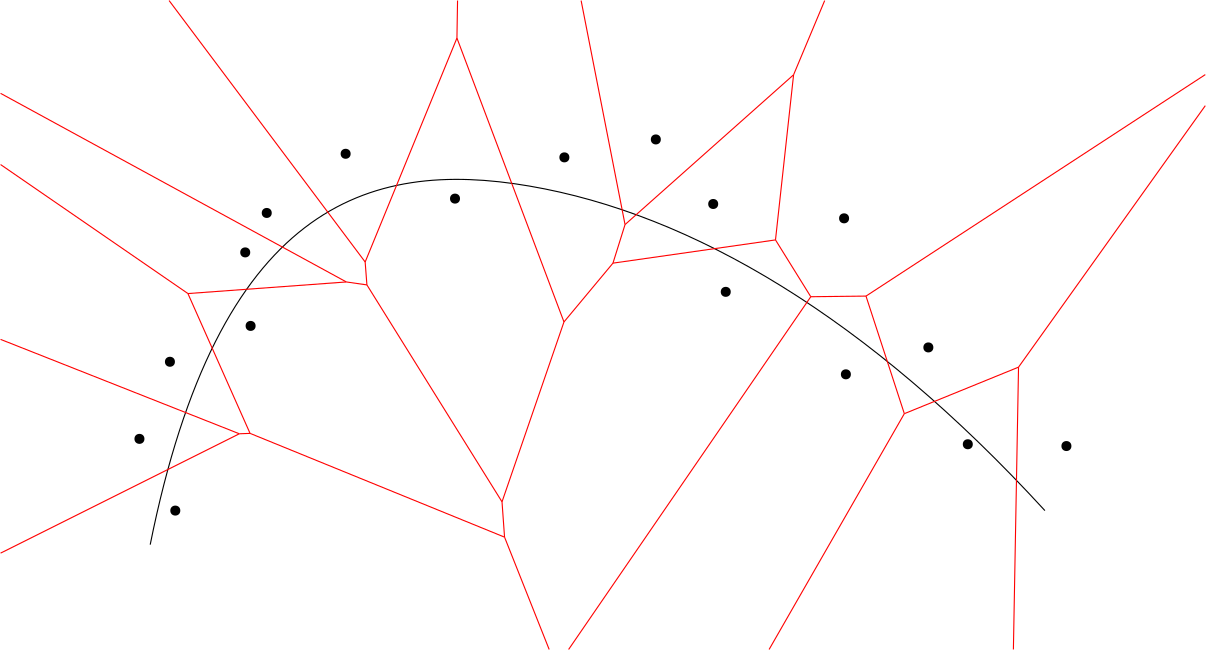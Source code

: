 <?xml version="1.0"?>
<!DOCTYPE ipe SYSTEM "ipe.dtd">
<ipe version="70107" creator="Ipe 7.1.7">
<info created="D:20150604114917" modified="D:20150604120044"/>
<ipestyle name="basic">
<symbol name="arrow/arc(spx)">
<path stroke="sym-stroke" fill="sym-stroke" pen="sym-pen">
0 0 m
-1 0.333 l
-1 -0.333 l
h
</path>
</symbol>
<symbol name="arrow/farc(spx)">
<path stroke="sym-stroke" fill="white" pen="sym-pen">
0 0 m
-1 0.333 l
-1 -0.333 l
h
</path>
</symbol>
<symbol name="arrow/ptarc(spx)">
<path stroke="sym-stroke" fill="sym-stroke" pen="sym-pen">
0 0 m
-1 0.333 l
-0.8 0 l
-1 -0.333 l
h
</path>
</symbol>
<symbol name="arrow/fptarc(spx)">
<path stroke="sym-stroke" fill="white" pen="sym-pen">
0 0 m
-1 0.333 l
-0.8 0 l
-1 -0.333 l
h
</path>
</symbol>
<symbol name="mark/circle(sx)" transformations="translations">
<path fill="sym-stroke">
0.6 0 0 0.6 0 0 e
0.4 0 0 0.4 0 0 e
</path>
</symbol>
<symbol name="mark/disk(sx)" transformations="translations">
<path fill="sym-stroke">
0.6 0 0 0.6 0 0 e
</path>
</symbol>
<symbol name="mark/fdisk(sfx)" transformations="translations">
<group>
<path fill="sym-fill">
0.5 0 0 0.5 0 0 e
</path>
<path fill="sym-stroke" fillrule="eofill">
0.6 0 0 0.6 0 0 e
0.4 0 0 0.4 0 0 e
</path>
</group>
</symbol>
<symbol name="mark/box(sx)" transformations="translations">
<path fill="sym-stroke" fillrule="eofill">
-0.6 -0.6 m
0.6 -0.6 l
0.6 0.6 l
-0.6 0.6 l
h
-0.4 -0.4 m
0.4 -0.4 l
0.4 0.4 l
-0.4 0.4 l
h
</path>
</symbol>
<symbol name="mark/square(sx)" transformations="translations">
<path fill="sym-stroke">
-0.6 -0.6 m
0.6 -0.6 l
0.6 0.6 l
-0.6 0.6 l
h
</path>
</symbol>
<symbol name="mark/fsquare(sfx)" transformations="translations">
<group>
<path fill="sym-fill">
-0.5 -0.5 m
0.5 -0.5 l
0.5 0.5 l
-0.5 0.5 l
h
</path>
<path fill="sym-stroke" fillrule="eofill">
-0.6 -0.6 m
0.6 -0.6 l
0.6 0.6 l
-0.6 0.6 l
h
-0.4 -0.4 m
0.4 -0.4 l
0.4 0.4 l
-0.4 0.4 l
h
</path>
</group>
</symbol>
<symbol name="mark/cross(sx)" transformations="translations">
<group>
<path fill="sym-stroke">
-0.43 -0.57 m
0.57 0.43 l
0.43 0.57 l
-0.57 -0.43 l
h
</path>
<path fill="sym-stroke">
-0.43 0.57 m
0.57 -0.43 l
0.43 -0.57 l
-0.57 0.43 l
h
</path>
</group>
</symbol>
<symbol name="arrow/fnormal(spx)">
<path stroke="sym-stroke" fill="white" pen="sym-pen">
0 0 m
-1 0.333 l
-1 -0.333 l
h
</path>
</symbol>
<symbol name="arrow/pointed(spx)">
<path stroke="sym-stroke" fill="sym-stroke" pen="sym-pen">
0 0 m
-1 0.333 l
-0.8 0 l
-1 -0.333 l
h
</path>
</symbol>
<symbol name="arrow/fpointed(spx)">
<path stroke="sym-stroke" fill="white" pen="sym-pen">
0 0 m
-1 0.333 l
-0.8 0 l
-1 -0.333 l
h
</path>
</symbol>
<symbol name="arrow/linear(spx)">
<path stroke="sym-stroke" pen="sym-pen">
-1 0.333 m
0 0 l
-1 -0.333 l
</path>
</symbol>
<symbol name="arrow/fdouble(spx)">
<path stroke="sym-stroke" fill="white" pen="sym-pen">
0 0 m
-1 0.333 l
-1 -0.333 l
h
-1 0 m
-2 0.333 l
-2 -0.333 l
h
</path>
</symbol>
<symbol name="arrow/double(spx)">
<path stroke="sym-stroke" fill="sym-stroke" pen="sym-pen">
0 0 m
-1 0.333 l
-1 -0.333 l
h
-1 0 m
-2 0.333 l
-2 -0.333 l
h
</path>
</symbol>
<pen name="heavier" value="0.8"/>
<pen name="fat" value="1.2"/>
<pen name="ultrafat" value="2"/>
<symbolsize name="large" value="5"/>
<symbolsize name="small" value="2"/>
<symbolsize name="tiny" value="1.1"/>
<arrowsize name="large" value="10"/>
<arrowsize name="small" value="5"/>
<arrowsize name="tiny" value="3"/>
<color name="red" value="1 0 0"/>
<color name="green" value="0 1 0"/>
<color name="blue" value="0 0 1"/>
<color name="yellow" value="1 1 0"/>
<color name="orange" value="1 0.647 0"/>
<color name="gold" value="1 0.843 0"/>
<color name="purple" value="0.627 0.125 0.941"/>
<color name="gray" value="0.745"/>
<color name="brown" value="0.647 0.165 0.165"/>
<color name="navy" value="0 0 0.502"/>
<color name="pink" value="1 0.753 0.796"/>
<color name="seagreen" value="0.18 0.545 0.341"/>
<color name="turquoise" value="0.251 0.878 0.816"/>
<color name="violet" value="0.933 0.51 0.933"/>
<color name="darkblue" value="0 0 0.545"/>
<color name="darkcyan" value="0 0.545 0.545"/>
<color name="darkgray" value="0.663"/>
<color name="darkgreen" value="0 0.392 0"/>
<color name="darkmagenta" value="0.545 0 0.545"/>
<color name="darkorange" value="1 0.549 0"/>
<color name="darkred" value="0.545 0 0"/>
<color name="lightblue" value="0.678 0.847 0.902"/>
<color name="lightcyan" value="0.878 1 1"/>
<color name="lightgray" value="0.827"/>
<color name="lightgreen" value="0.565 0.933 0.565"/>
<color name="lightyellow" value="1 1 0.878"/>
<dashstyle name="dashed" value="[4] 0"/>
<dashstyle name="dotted" value="[1 3] 0"/>
<dashstyle name="dash dotted" value="[4 2 1 2] 0"/>
<dashstyle name="dash dot dotted" value="[4 2 1 2 1 2] 0"/>
<textsize name="large" value="\large"/>
<textsize name="Large" value="\Large"/>
<textsize name="LARGE" value="\LARGE"/>
<textsize name="huge" value="\huge"/>
<textsize name="Huge" value="\Huge"/>
<textsize name="small" value="\small"/>
<textsize name="footnote" value="\footnotesize"/>
<textsize name="tiny" value="\tiny"/>
<textstyle name="center" begin="\begin{center}" end="\end{center}"/>
<textstyle name="itemize" begin="\begin{itemize}" end="\end{itemize}"/>
<textstyle name="item" begin="\begin{itemize}\item{}" end="\end{itemize}"/>
<gridsize name="4 pts" value="4"/>
<gridsize name="8 pts (~3 mm)" value="8"/>
<gridsize name="16 pts (~6 mm)" value="16"/>
<gridsize name="32 pts (~12 mm)" value="32"/>
<gridsize name="10 pts (~3.5 mm)" value="10"/>
<gridsize name="20 pts (~7 mm)" value="20"/>
<gridsize name="14 pts (~5 mm)" value="14"/>
<gridsize name="28 pts (~10 mm)" value="28"/>
<gridsize name="56 pts (~20 mm)" value="56"/>
<anglesize name="90 deg" value="90"/>
<anglesize name="60 deg" value="60"/>
<anglesize name="45 deg" value="45"/>
<anglesize name="30 deg" value="30"/>
<anglesize name="22.5 deg" value="22.5"/>
<tiling name="falling" angle="-60" step="4" width="1"/>
<tiling name="rising" angle="30" step="4" width="1"/>
</ipestyle>
<page>
<layer name="curve"/>
<layer name="cloud"/>
<layer name="voronoi"/>
<layer name="balls"/>
<layer name="offset"/>
<view layers="curve cloud voronoi" active="offset"/>
<path layer="curve" stroke="black">
109.99 578.71 m
134.518 700.705
241.666 734.915
368.179 660.685
432.081 590.974 c
</path>
<use layer="cloud" name="mark/disk(sx)" pos="119.026 590.974" size="normal" stroke="black"/>
<use name="mark/disk(sx)" pos="106.117 616.793" size="normal" stroke="black"/>
<use name="mark/disk(sx)" pos="146.136 657.458" size="normal" stroke="black"/>
<use name="mark/disk(sx)" pos="151.946 698.123" size="normal" stroke="black"/>
<use name="mark/disk(sx)" pos="180.346 719.423" size="normal" stroke="black"/>
<use name="mark/disk(sx)" pos="219.72 703.287" size="normal" stroke="black"/>
<use name="mark/disk(sx)" pos="259.094 718.133" size="normal" stroke="black"/>
<use name="mark/disk(sx)" pos="312.669 701.35" size="normal" stroke="black"/>
<use name="mark/disk(sx)" pos="317.187 669.722" size="normal" stroke="black"/>
<use name="mark/disk(sx)" pos="359.788 696.186" size="normal" stroke="black"/>
<use name="mark/disk(sx)" pos="360.434 640.03" size="normal" stroke="black"/>
<use name="mark/disk(sx)" pos="390.126 649.712" size="normal" stroke="black"/>
<use name="mark/disk(sx)" pos="404.326 614.857" size="normal" stroke="black"/>
<use name="mark/disk(sx)" pos="439.827 614.211" size="normal" stroke="black"/>
<use name="mark/disk(sx)" pos="292.013 724.587" size="normal" stroke="black"/>
<use name="mark/disk(sx)" pos="117.09 644.548" size="normal" stroke="black"/>
<use name="mark/disk(sx)" pos="144.2 683.922" size="normal" stroke="black"/>
<group layer="voronoi">
<path stroke="red">
422.587 642.617 m
489.827 736.753 l
</path>
<path stroke="red">
422.587 642.617 m
420.739 540.974 l
</path>
<path stroke="red">
367.674 668.195 m
489.827 747.934 l
</path>
<path stroke="red">
381.476 625.868 m
367.674 668.195 l
</path>
<path stroke="red">
381.476 625.868 m
422.587 642.617 l
</path>
<path stroke="red">
381.476 625.868 m
332.787 540.974 l
</path>
<path stroke="red">
253.623 540.974 m
237.554 581.412 l
</path>
<path stroke="red">
347.798 667.967 m
260.609 540.974 l
</path>
<path stroke="red">
347.798 667.967 m
367.674 668.195 l
</path>
<path stroke="red">
335.094 688.417 m
276.583 680.058 l
</path>
<path stroke="red">
335.094 688.417 m
347.798 667.967 l
</path>
<path stroke="red">
341.61 747.874 m
335.094 688.417 l
</path>
<path stroke="red">
341.61 747.874 m
280.931 693.937 l
</path>
<path stroke="red">
187.375 680.468 m
188.003 672.224 l
</path>
<path stroke="red">
220.414 761.083 m
187.375 680.468 l
</path>
<path stroke="red">
220.414 761.083 m
258.945 658.892 l
</path>
<path stroke="red">
236.642 594.128 m
188.003 672.224 l
</path>
<path stroke="red">
236.642 594.128 m
258.945 658.892 l
</path>
<path stroke="red">
236.642 594.128 m
237.554 581.412 l
</path>
<path stroke="red">
220.635 774.587 m
220.414 761.083 l
</path>
<path stroke="red">
265.117 774.587 m
280.931 693.937 l
</path>
<path stroke="red">
180.596 673.283 m
188.003 672.224 l
</path>
<path stroke="red">
180.596 673.283 m
123.566 669.11 l
</path>
<path stroke="red">
180.596 673.283 m
56.1169 741.18 l
</path>
<path stroke="red">
123.566 669.11 m
56.1169 715.55 l
</path>
<path stroke="red">
123.566 669.11 m
145.939 618.769 l
</path>
<path stroke="red">
142.062 618.629 m
145.939 618.769 l
</path>
<path stroke="red">
237.554 581.412 m
145.939 618.769 l
</path>
<path stroke="red">
276.583 680.058 m
258.945 658.892 l
</path>
<path stroke="red">
276.583 680.058 m
280.931 693.937 l
</path>
<path stroke="red">
341.61 747.874 m
352.804 774.587 l
</path>
<path stroke="red">
187.375 680.468 m
116.785 774.587 l
</path>
<path stroke="red">
142.062 618.629 m
56.1169 652.607 l
</path>
<path stroke="red">
142.062 618.629 m
56.1169 575.656 l
</path>
</group>
<path layer="balls" matrix="1 0 0 1 -424.974 46.9741" stroke="black">
45.2548 0 0 45.2548 544 544 e
</path>
<path matrix="1 0 0 1 -437.883 72.7931" stroke="black">
45.2548 0 0 45.2548 544 544 e
</path>
<path matrix="1 0 0 1 -426.91 100.549" stroke="black">
45.2548 0 0 45.2548 544 544 e
</path>
<path matrix="1 0 0 1 -397.864 113.459" stroke="black">
45.2548 0 0 45.2548 544 544 e
</path>
<path matrix="1 0 0 1 -399.8 139.923" stroke="black">
45.2548 0 0 45.2548 544 544 e
</path>
<path matrix="1 0 0 1 -392.054 154.124" stroke="black">
45.2548 0 0 45.2548 544 544 e
</path>
<path matrix="1 0 0 1 -363.654 175.424" stroke="black">
45.2548 0 0 45.2548 544 544 e
</path>
<path matrix="1 0 0 1 -324.28 159.288" stroke="black">
45.2548 0 0 45.2548 544 544 e
</path>
<path matrix="1 0 0 1 -284.906 174.134" stroke="black">
45.2548 0 0 45.2548 544 544 e
</path>
<path matrix="1 0 0 1 -251.987 180.588" stroke="black">
45.2548 0 0 45.2548 544 544 e
</path>
<path matrix="1 0 0 1 -231.331 157.351" stroke="black">
45.2548 0 0 45.2548 544 544 e
</path>
<path matrix="1 0 0 1 -226.813 125.723" stroke="black">
45.2548 0 0 45.2548 544 544 e
</path>
<path matrix="1 0 0 1 -184.212 152.187" stroke="black">
45.2548 0 0 45.2548 544 544 e
</path>
<path matrix="1 0 0 1 -183.566 96.0312" stroke="black">
45.2548 0 0 45.2548 544 544 e
</path>
<path matrix="1 0 0 1 -153.874 105.713" stroke="black">
45.2548 0 0 45.2548 544 544 e
</path>
<path matrix="1 0 0 1 -139.674 70.8577" stroke="black">
45.2548 0 0 45.2548 544 544 e
</path>
<path matrix="1 0 0 1 -104.173 70.2119" stroke="black">
45.2548 0 0 45.2548 544 544 e
</path>
<path layer="offset" stroke="red">
74.2077 584.707 m
45.2519 0 0 -45.2519 106.117 616.793 71.8825 646.386 a
</path>
<path stroke="red">
71.8825 646.386 m
45.2448 0 0 -45.2448 117.09 644.548 98.998 686.019 a
</path>
<path stroke="red">
434.391 659.125 m
45.242 0 0 -45.242 439.827 614.211 421.336 572.921 a
</path>
<path stroke="red">
421.32 572.915 m
45.2539 0 0 -45.2539 404.326 614.857 363.714 594.891 a
</path>
<path stroke="red">
404.893 692.491 m
45.2559 0 0 -45.2559 390.126 649.712 434.392 659.126 a
</path>
<path stroke="red">
340.428 737.092 m
45.2554 0 0 -45.2554 359.788 696.186 404.893 692.491 a
</path>
<path stroke="red">
317.944 624.475 m
45.2538 0 0 -45.2538 317.187 669.722 272.222 674.829 a
</path>
<path stroke="red">
363.714 594.891 m
45.258 0 0 -45.258 360.434 640.03 317.934 624.473 a
</path>
<path stroke="red">
267.466 762.607 m
45.2556 0 0 -45.2556 292.013 724.587 334.107 741.206 a
</path>
<path stroke="red">
225.282 748.199 m
45.247 0 0 -45.247 259.094 718.133 267.482 762.595 a
</path>
<path stroke="red">
272.22 674.823 m
45.2549 0 0 -45.2549 259.094 718.133 253.543 673.219 a
</path>
<path stroke="red">
141.185 742.081 m
45.2435 0 0 -45.2435 180.346 719.423 215.173 748.304 a
</path>
<path stroke="red">
215.173 748.304 m
45.2467 0 0 -45.2467 219.72 703.287 225.281 748.19 a
</path>
<path stroke="red">
253.554 673.233 m
45.2541 0 0 -45.2541 219.72 703.287 189.808 669.328 a
</path>
<path stroke="red">
109.008 712.375 m
45.2415 0 0 -45.2415 151.946 698.123 141.172 742.063 a
</path>
<path stroke="red">
98.998 686.019 m
45.2504 0 0 -45.2504 144.2 683.922 108.987 712.341 a
</path>
<path stroke="red">
334.108 741.202 m
45.2528 0 0 -45.2528 312.669 701.35 340.427 737.09 a
</path>
<path stroke="red">
189.801 669.349 m
45.2551 0 0 -45.2551 146.136 657.458 158.415 613.9 a
</path>
<path stroke="red">
158.415 613.9 m
45.5747 0 0 -45.5747 119.026 590.974 73.8909 584.662 a
</path>
</page>
</ipe>

